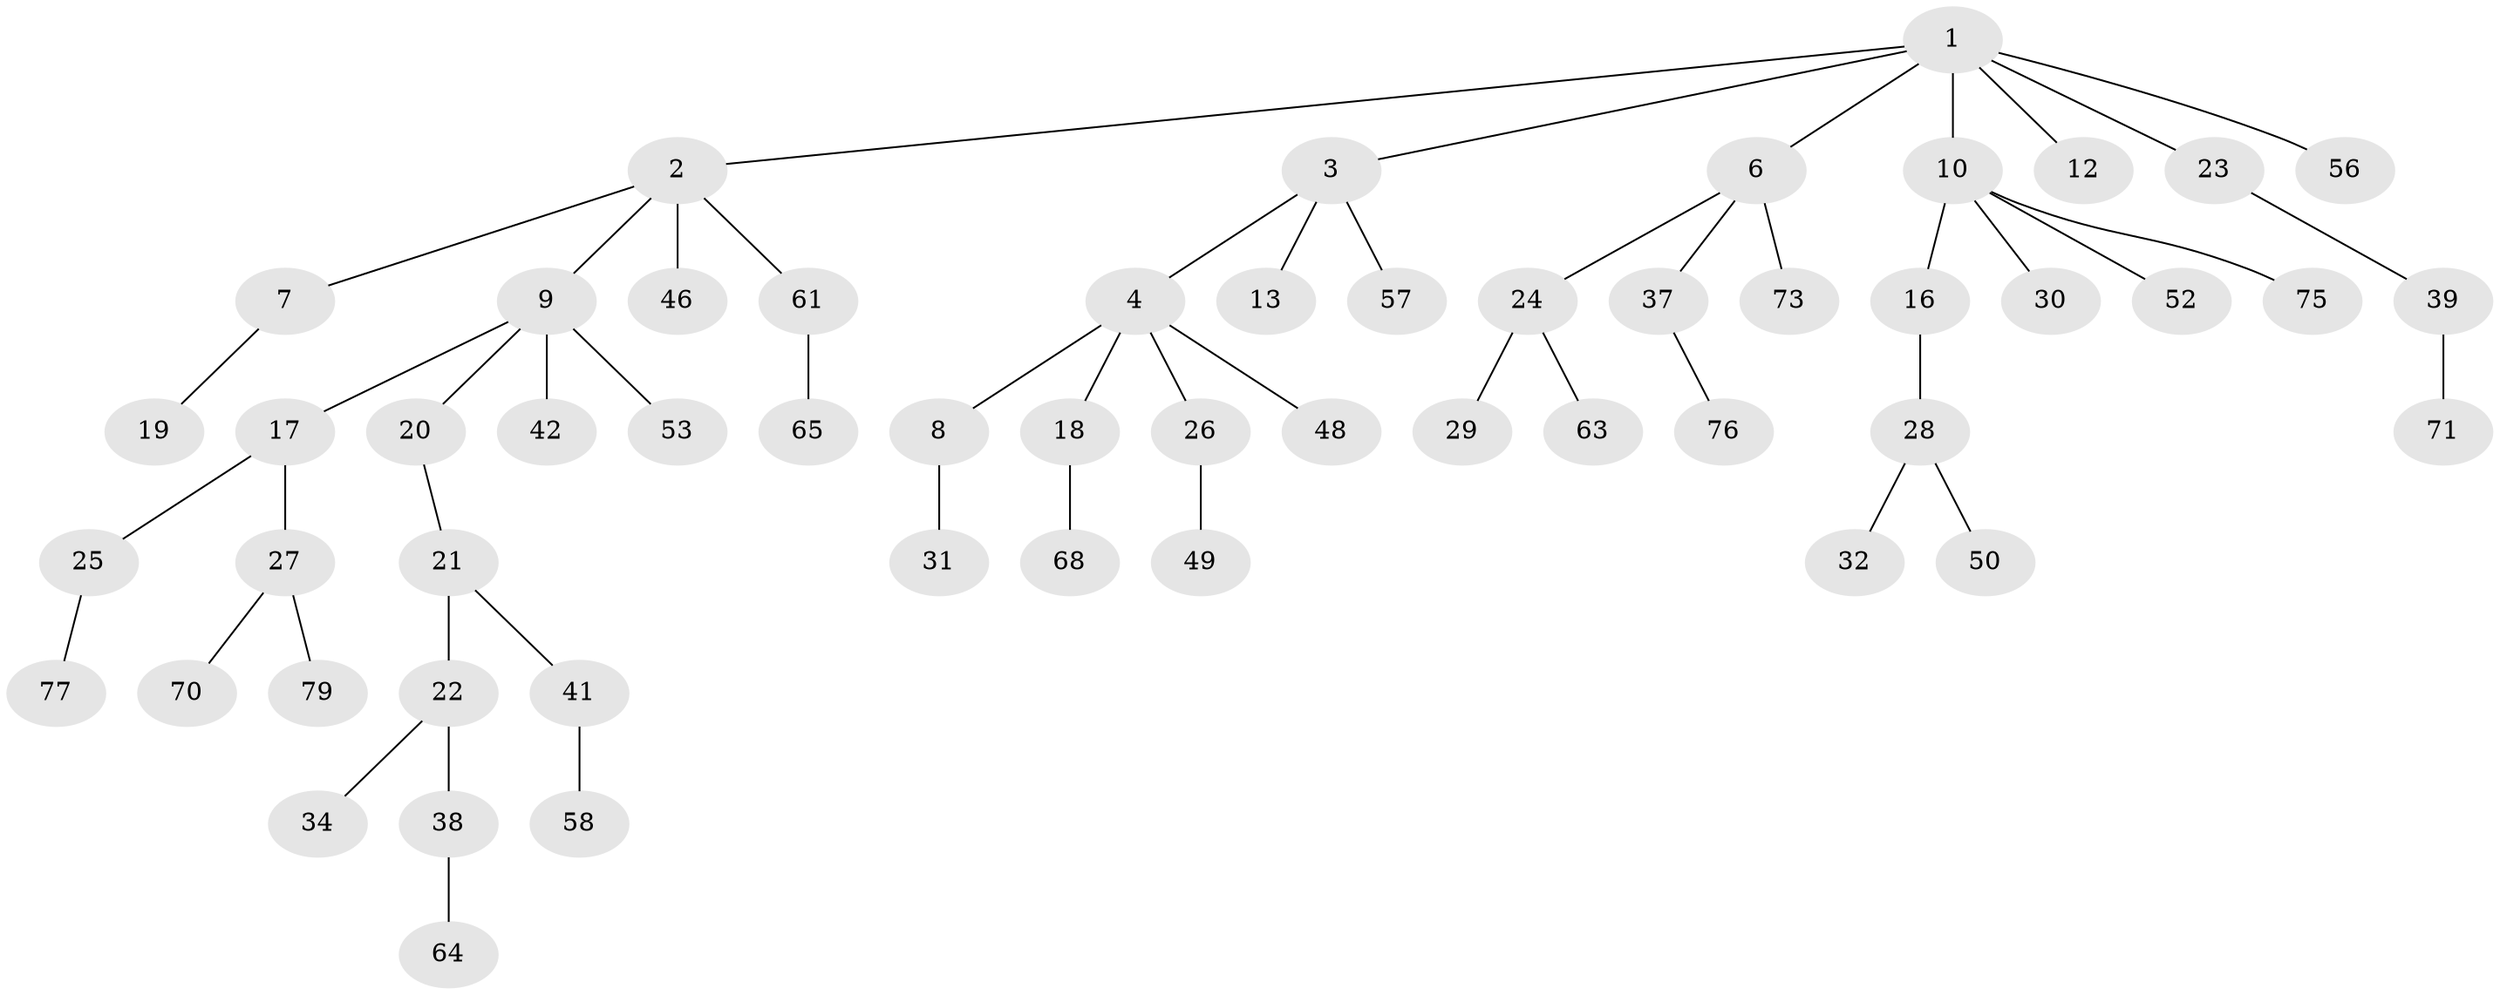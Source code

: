 // Generated by graph-tools (version 1.1) at 2025/24/03/03/25 07:24:05]
// undirected, 55 vertices, 54 edges
graph export_dot {
graph [start="1"]
  node [color=gray90,style=filled];
  1 [super="+5"];
  2 [super="+44"];
  3 [super="+69"];
  4 [super="+15"];
  6 [super="+11"];
  7;
  8 [super="+45"];
  9 [super="+14"];
  10 [super="+72"];
  12 [super="+35"];
  13 [super="+60"];
  16;
  17;
  18;
  19 [super="+40"];
  20 [super="+54"];
  21;
  22 [super="+66"];
  23;
  24 [super="+47"];
  25 [super="+59"];
  26;
  27 [super="+62"];
  28 [super="+36"];
  29;
  30;
  31 [super="+33"];
  32;
  34;
  37 [super="+67"];
  38 [super="+55"];
  39 [super="+74"];
  41 [super="+43"];
  42;
  46;
  48 [super="+51"];
  49;
  50;
  52;
  53;
  56;
  57;
  58;
  61;
  63;
  64;
  65;
  68 [super="+78"];
  70;
  71;
  73;
  75;
  76;
  77;
  79;
  1 -- 2;
  1 -- 3;
  1 -- 10;
  1 -- 23;
  1 -- 56;
  1 -- 12;
  1 -- 6;
  2 -- 7;
  2 -- 9;
  2 -- 46;
  2 -- 61;
  3 -- 4;
  3 -- 13;
  3 -- 57;
  4 -- 8;
  4 -- 18;
  4 -- 26;
  4 -- 48;
  6 -- 24;
  6 -- 37;
  6 -- 73;
  7 -- 19;
  8 -- 31;
  9 -- 20;
  9 -- 42;
  9 -- 53;
  9 -- 17;
  10 -- 16;
  10 -- 30;
  10 -- 52;
  10 -- 75;
  16 -- 28;
  17 -- 25;
  17 -- 27;
  18 -- 68;
  20 -- 21;
  21 -- 22;
  21 -- 41;
  22 -- 34;
  22 -- 38;
  23 -- 39;
  24 -- 29;
  24 -- 63;
  25 -- 77;
  26 -- 49;
  27 -- 70;
  27 -- 79;
  28 -- 32;
  28 -- 50;
  37 -- 76;
  38 -- 64;
  39 -- 71;
  41 -- 58;
  61 -- 65;
}

